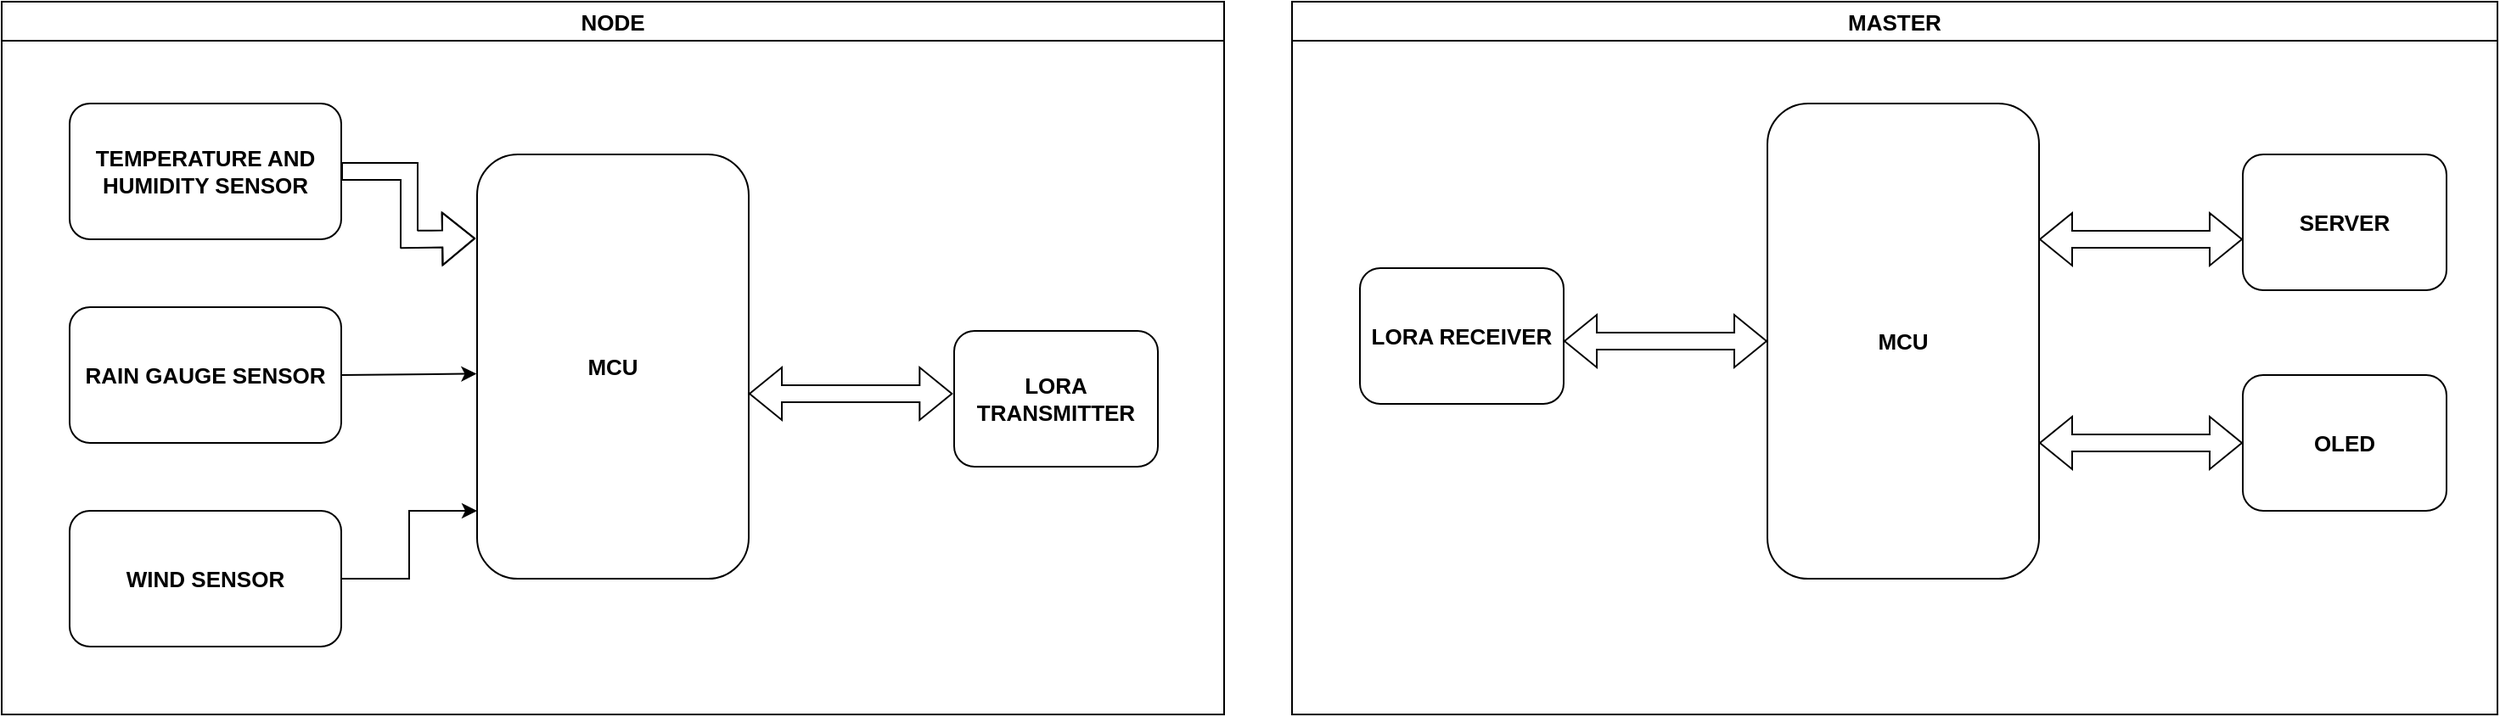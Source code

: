 <mxfile version="24.8.3">
  <diagram name="Trang-1" id="w_1mqhQIYZNEhbcirQNn">
    <mxGraphModel dx="1059" dy="559" grid="0" gridSize="10" guides="1" tooltips="1" connect="1" arrows="1" fold="1" page="1" pageScale="1" pageWidth="1654" pageHeight="2336" math="0" shadow="0">
      <root>
        <mxCell id="0" />
        <mxCell id="1" parent="0" />
        <mxCell id="Ps7TP6_vOtJuePzotMpY-1" value="&lt;p class=&quot;Listlevel2&quot; style=&quot;text-indent: 0cm; font-size: 13px;&quot;&gt;&lt;b style=&quot;font-size: 13px;&quot;&gt;TEMPERATURE AND HUMIDITY SENSOR&lt;/b&gt;&lt;/p&gt;" style="rounded=1;whiteSpace=wrap;html=1;fontStyle=1;fontSize=13;" parent="1" vertex="1">
          <mxGeometry x="120" y="320" width="160" height="80" as="geometry" />
        </mxCell>
        <mxCell id="Ps7TP6_vOtJuePzotMpY-2" value="&lt;b style=&quot;font-size: 13px;&quot;&gt;MCU&lt;/b&gt;" style="rounded=1;whiteSpace=wrap;html=1;fontSize=13;" parent="1" vertex="1">
          <mxGeometry x="360" y="350" width="160" height="250" as="geometry" />
        </mxCell>
        <mxCell id="Ps7TP6_vOtJuePzotMpY-4" value="&lt;p class=&quot;Listlevel2&quot; style=&quot;text-indent: 0cm; font-size: 13px;&quot;&gt;RAIN GAUGE SENSOR&lt;/p&gt;" style="rounded=1;whiteSpace=wrap;html=1;fontStyle=1;fontSize=13;" parent="1" vertex="1">
          <mxGeometry x="120" y="440" width="160" height="80" as="geometry" />
        </mxCell>
        <mxCell id="Ps7TP6_vOtJuePzotMpY-5" value="&lt;p class=&quot;Listlevel2&quot; style=&quot;text-indent: 0cm; font-size: 13px;&quot;&gt;WIND SENSOR&lt;/p&gt;" style="rounded=1;whiteSpace=wrap;html=1;fontStyle=1;fontSize=13;" parent="1" vertex="1">
          <mxGeometry x="120" y="560" width="160" height="80" as="geometry" />
        </mxCell>
        <mxCell id="Ps7TP6_vOtJuePzotMpY-10" value="" style="endArrow=classic;html=1;rounded=0;exitX=1;exitY=0.5;exitDx=0;exitDy=0;entryX=0;entryY=0.84;entryDx=0;entryDy=0;entryPerimeter=0;fontSize=13;" parent="1" source="Ps7TP6_vOtJuePzotMpY-5" target="Ps7TP6_vOtJuePzotMpY-2" edge="1">
          <mxGeometry width="50" height="50" relative="1" as="geometry">
            <mxPoint x="350" y="390" as="sourcePoint" />
            <mxPoint x="320" y="560" as="targetPoint" />
            <Array as="points">
              <mxPoint x="320" y="600" />
              <mxPoint x="320" y="560" />
            </Array>
          </mxGeometry>
        </mxCell>
        <mxCell id="Ps7TP6_vOtJuePzotMpY-11" value="" style="endArrow=classic;html=1;rounded=0;exitX=1;exitY=0.5;exitDx=0;exitDy=0;entryX=-0.002;entryY=0.517;entryDx=0;entryDy=0;entryPerimeter=0;fontSize=13;" parent="1" source="Ps7TP6_vOtJuePzotMpY-4" target="Ps7TP6_vOtJuePzotMpY-2" edge="1">
          <mxGeometry width="50" height="50" relative="1" as="geometry">
            <mxPoint x="320" y="510" as="sourcePoint" />
            <mxPoint x="370" y="460" as="targetPoint" />
          </mxGeometry>
        </mxCell>
        <mxCell id="Ps7TP6_vOtJuePzotMpY-12" value="" style="shape=flexArrow;endArrow=classic;html=1;rounded=0;exitX=1;exitY=0.5;exitDx=0;exitDy=0;entryX=-0.006;entryY=0.198;entryDx=0;entryDy=0;entryPerimeter=0;fontSize=13;endSize=6;strokeWidth=1;" parent="1" source="Ps7TP6_vOtJuePzotMpY-1" target="Ps7TP6_vOtJuePzotMpY-2" edge="1">
          <mxGeometry width="50" height="50" relative="1" as="geometry">
            <mxPoint x="300" y="450" as="sourcePoint" />
            <mxPoint x="350" y="400" as="targetPoint" />
            <Array as="points">
              <mxPoint x="320" y="360" />
              <mxPoint x="320" y="400" />
            </Array>
          </mxGeometry>
        </mxCell>
        <mxCell id="Ps7TP6_vOtJuePzotMpY-17" value="NODE" style="swimlane;whiteSpace=wrap;html=1;fontSize=13;" parent="1" vertex="1">
          <mxGeometry x="80" y="260" width="720" height="420" as="geometry" />
        </mxCell>
        <mxCell id="Ps7TP6_vOtJuePzotMpY-14" value="" style="shape=flexArrow;endArrow=classic;startArrow=classic;html=1;rounded=0;entryX=0;entryY=0.5;entryDx=0;entryDy=0;exitX=0.999;exitY=0.2;exitDx=0;exitDy=0;exitPerimeter=0;fontSize=13;" parent="Ps7TP6_vOtJuePzotMpY-17" edge="1">
          <mxGeometry width="100" height="100" relative="1" as="geometry">
            <mxPoint x="440.0" y="231" as="sourcePoint" />
            <mxPoint x="560.16" y="231" as="targetPoint" />
          </mxGeometry>
        </mxCell>
        <mxCell id="Ps7TP6_vOtJuePzotMpY-3" value="LORA TRANSMITTER" style="rounded=1;whiteSpace=wrap;html=1;fontStyle=1;fontSize=13;" parent="Ps7TP6_vOtJuePzotMpY-17" vertex="1">
          <mxGeometry x="561" y="194" width="120" height="80" as="geometry" />
        </mxCell>
        <mxCell id="Ps7TP6_vOtJuePzotMpY-18" value="&lt;b style=&quot;font-size: 13px;&quot;&gt;MCU&lt;/b&gt;" style="rounded=1;whiteSpace=wrap;html=1;fontSize=13;" parent="1" vertex="1">
          <mxGeometry x="1120" y="320" width="160" height="280" as="geometry" />
        </mxCell>
        <mxCell id="Ps7TP6_vOtJuePzotMpY-23" value="SERVER" style="rounded=1;whiteSpace=wrap;html=1;fontStyle=1;fontSize=13;" parent="1" vertex="1">
          <mxGeometry x="1400" y="350" width="120" height="80" as="geometry" />
        </mxCell>
        <mxCell id="Ps7TP6_vOtJuePzotMpY-24" value="OLED" style="rounded=1;whiteSpace=wrap;html=1;fontStyle=1;fontSize=13;" parent="1" vertex="1">
          <mxGeometry x="1400" y="480" width="120" height="80" as="geometry" />
        </mxCell>
        <mxCell id="Ps7TP6_vOtJuePzotMpY-25" value="" style="shape=flexArrow;endArrow=classic;startArrow=classic;html=1;rounded=0;entryX=0;entryY=0.5;entryDx=0;entryDy=0;exitX=0.999;exitY=0.2;exitDx=0;exitDy=0;exitPerimeter=0;fontSize=13;" parent="1" edge="1">
          <mxGeometry width="100" height="100" relative="1" as="geometry">
            <mxPoint x="1280" y="520" as="sourcePoint" />
            <mxPoint x="1400" y="520" as="targetPoint" />
          </mxGeometry>
        </mxCell>
        <mxCell id="Ps7TP6_vOtJuePzotMpY-26" value="" style="shape=flexArrow;endArrow=classic;startArrow=classic;html=1;rounded=0;entryX=0;entryY=0.5;entryDx=0;entryDy=0;exitX=0.999;exitY=0.2;exitDx=0;exitDy=0;exitPerimeter=0;fontSize=13;" parent="1" edge="1">
          <mxGeometry width="100" height="100" relative="1" as="geometry">
            <mxPoint x="1280" y="400" as="sourcePoint" />
            <mxPoint x="1400" y="400" as="targetPoint" />
          </mxGeometry>
        </mxCell>
        <mxCell id="Ps7TP6_vOtJuePzotMpY-29" value="MASTER" style="swimlane;whiteSpace=wrap;html=1;fontSize=13;" parent="1" vertex="1">
          <mxGeometry x="840" y="260" width="710" height="420" as="geometry" />
        </mxCell>
        <mxCell id="Ps7TP6_vOtJuePzotMpY-19" value="LORA RECEIVER" style="rounded=1;whiteSpace=wrap;html=1;fontStyle=1;fontSize=13;" parent="Ps7TP6_vOtJuePzotMpY-29" vertex="1">
          <mxGeometry x="40" y="157" width="120" height="80" as="geometry" />
        </mxCell>
        <mxCell id="Ps7TP6_vOtJuePzotMpY-27" value="" style="shape=flexArrow;endArrow=classic;startArrow=classic;html=1;rounded=0;entryX=0;entryY=0.5;entryDx=0;entryDy=0;exitX=0.999;exitY=0.2;exitDx=0;exitDy=0;exitPerimeter=0;fontSize=13;" parent="Ps7TP6_vOtJuePzotMpY-29" edge="1">
          <mxGeometry width="100" height="100" relative="1" as="geometry">
            <mxPoint x="160" y="200" as="sourcePoint" />
            <mxPoint x="280" y="200" as="targetPoint" />
          </mxGeometry>
        </mxCell>
      </root>
    </mxGraphModel>
  </diagram>
</mxfile>
